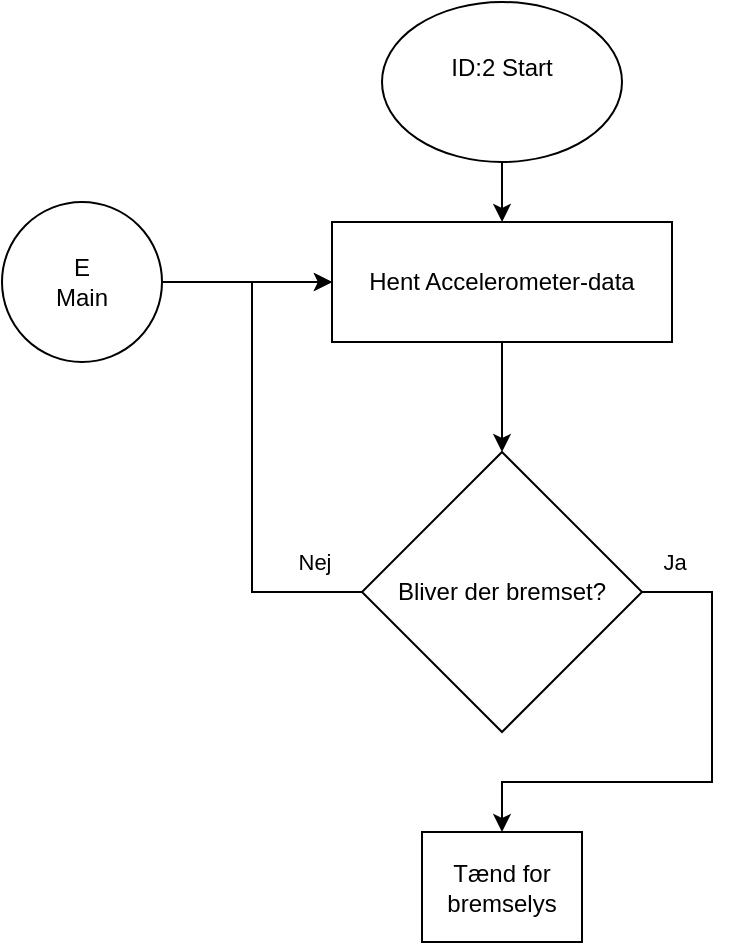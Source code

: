 <mxfile version="24.9.2">
  <diagram name="Side-1" id="fpGBUsPhQ4VIDHfy4yD3">
    <mxGraphModel dx="1053" dy="610" grid="1" gridSize="10" guides="1" tooltips="1" connect="1" arrows="1" fold="1" page="1" pageScale="1" pageWidth="10" pageHeight="10" math="0" shadow="0">
      <root>
        <mxCell id="0" />
        <mxCell id="1" parent="0" />
        <mxCell id="XbjgICC_Nx1yd-tupd8w-1" value="" style="edgeStyle=orthogonalEdgeStyle;rounded=0;orthogonalLoop=1;jettySize=auto;html=1;" edge="1" parent="1" source="XbjgICC_Nx1yd-tupd8w-2">
          <mxGeometry relative="1" as="geometry">
            <mxPoint x="395.043" y="240" as="targetPoint" />
          </mxGeometry>
        </mxCell>
        <mxCell id="XbjgICC_Nx1yd-tupd8w-2" value="ID:2 Start&lt;div&gt;&lt;br&gt;&lt;/div&gt;" style="ellipse;whiteSpace=wrap;html=1;" vertex="1" parent="1">
          <mxGeometry x="335" y="130" width="120" height="80" as="geometry" />
        </mxCell>
        <mxCell id="XbjgICC_Nx1yd-tupd8w-4" value="" style="edgeStyle=orthogonalEdgeStyle;rounded=0;orthogonalLoop=1;jettySize=auto;html=1;" edge="1" parent="1" target="XbjgICC_Nx1yd-tupd8w-14">
          <mxGeometry relative="1" as="geometry">
            <mxPoint x="395" y="300" as="sourcePoint" />
          </mxGeometry>
        </mxCell>
        <mxCell id="XbjgICC_Nx1yd-tupd8w-6" value="" style="edgeStyle=orthogonalEdgeStyle;rounded=0;orthogonalLoop=1;jettySize=auto;html=1;entryX=0;entryY=0.5;entryDx=0;entryDy=0;" edge="1" parent="1" source="XbjgICC_Nx1yd-tupd8w-7" target="XbjgICC_Nx1yd-tupd8w-14">
          <mxGeometry relative="1" as="geometry">
            <mxPoint x="300" y="270" as="targetPoint" />
          </mxGeometry>
        </mxCell>
        <mxCell id="XbjgICC_Nx1yd-tupd8w-7" value="&lt;span style=&quot;background-color: initial;&quot;&gt;E&lt;/span&gt;&lt;div&gt;&lt;span style=&quot;background-color: initial;&quot;&gt;Main&lt;/span&gt;&lt;/div&gt;" style="ellipse;whiteSpace=wrap;html=1;aspect=fixed;" vertex="1" parent="1">
          <mxGeometry x="145" y="230" width="80" height="80" as="geometry" />
        </mxCell>
        <mxCell id="XbjgICC_Nx1yd-tupd8w-11" value="Tænd for bremselys" style="rounded=0;whiteSpace=wrap;html=1;" vertex="1" parent="1">
          <mxGeometry x="355" y="545" width="80" height="55" as="geometry" />
        </mxCell>
        <mxCell id="XbjgICC_Nx1yd-tupd8w-18" value="" style="edgeStyle=orthogonalEdgeStyle;rounded=0;orthogonalLoop=1;jettySize=auto;html=1;" edge="1" parent="1" source="XbjgICC_Nx1yd-tupd8w-14" target="XbjgICC_Nx1yd-tupd8w-17">
          <mxGeometry relative="1" as="geometry" />
        </mxCell>
        <mxCell id="XbjgICC_Nx1yd-tupd8w-14" value="Hent Accelerometer-data" style="rounded=0;whiteSpace=wrap;html=1;" vertex="1" parent="1">
          <mxGeometry x="310" y="240" width="170" height="60" as="geometry" />
        </mxCell>
        <mxCell id="XbjgICC_Nx1yd-tupd8w-19" style="edgeStyle=orthogonalEdgeStyle;rounded=0;orthogonalLoop=1;jettySize=auto;html=1;entryX=0;entryY=0.5;entryDx=0;entryDy=0;" edge="1" parent="1" source="XbjgICC_Nx1yd-tupd8w-17" target="XbjgICC_Nx1yd-tupd8w-14">
          <mxGeometry relative="1" as="geometry">
            <Array as="points">
              <mxPoint x="270" y="425" />
              <mxPoint x="270" y="270" />
            </Array>
          </mxGeometry>
        </mxCell>
        <mxCell id="XbjgICC_Nx1yd-tupd8w-20" value="Nej" style="edgeLabel;html=1;align=center;verticalAlign=middle;resizable=0;points=[];" vertex="1" connectable="0" parent="XbjgICC_Nx1yd-tupd8w-19">
          <mxGeometry x="-0.724" y="-6" relative="1" as="geometry">
            <mxPoint x="10" y="-9" as="offset" />
          </mxGeometry>
        </mxCell>
        <mxCell id="XbjgICC_Nx1yd-tupd8w-21" style="edgeStyle=orthogonalEdgeStyle;rounded=0;orthogonalLoop=1;jettySize=auto;html=1;entryX=0.5;entryY=0;entryDx=0;entryDy=0;" edge="1" parent="1" source="XbjgICC_Nx1yd-tupd8w-17" target="XbjgICC_Nx1yd-tupd8w-11">
          <mxGeometry relative="1" as="geometry">
            <Array as="points">
              <mxPoint x="500" y="425" />
              <mxPoint x="500" y="520" />
              <mxPoint x="395" y="520" />
            </Array>
          </mxGeometry>
        </mxCell>
        <mxCell id="XbjgICC_Nx1yd-tupd8w-22" value="Ja" style="edgeLabel;html=1;align=center;verticalAlign=middle;resizable=0;points=[];" vertex="1" connectable="0" parent="XbjgICC_Nx1yd-tupd8w-21">
          <mxGeometry x="-0.836" y="8" relative="1" as="geometry">
            <mxPoint x="-6" y="-7" as="offset" />
          </mxGeometry>
        </mxCell>
        <mxCell id="XbjgICC_Nx1yd-tupd8w-17" value="Bliver der bremset?" style="rhombus;whiteSpace=wrap;html=1;" vertex="1" parent="1">
          <mxGeometry x="325" y="355" width="140" height="140" as="geometry" />
        </mxCell>
      </root>
    </mxGraphModel>
  </diagram>
</mxfile>
